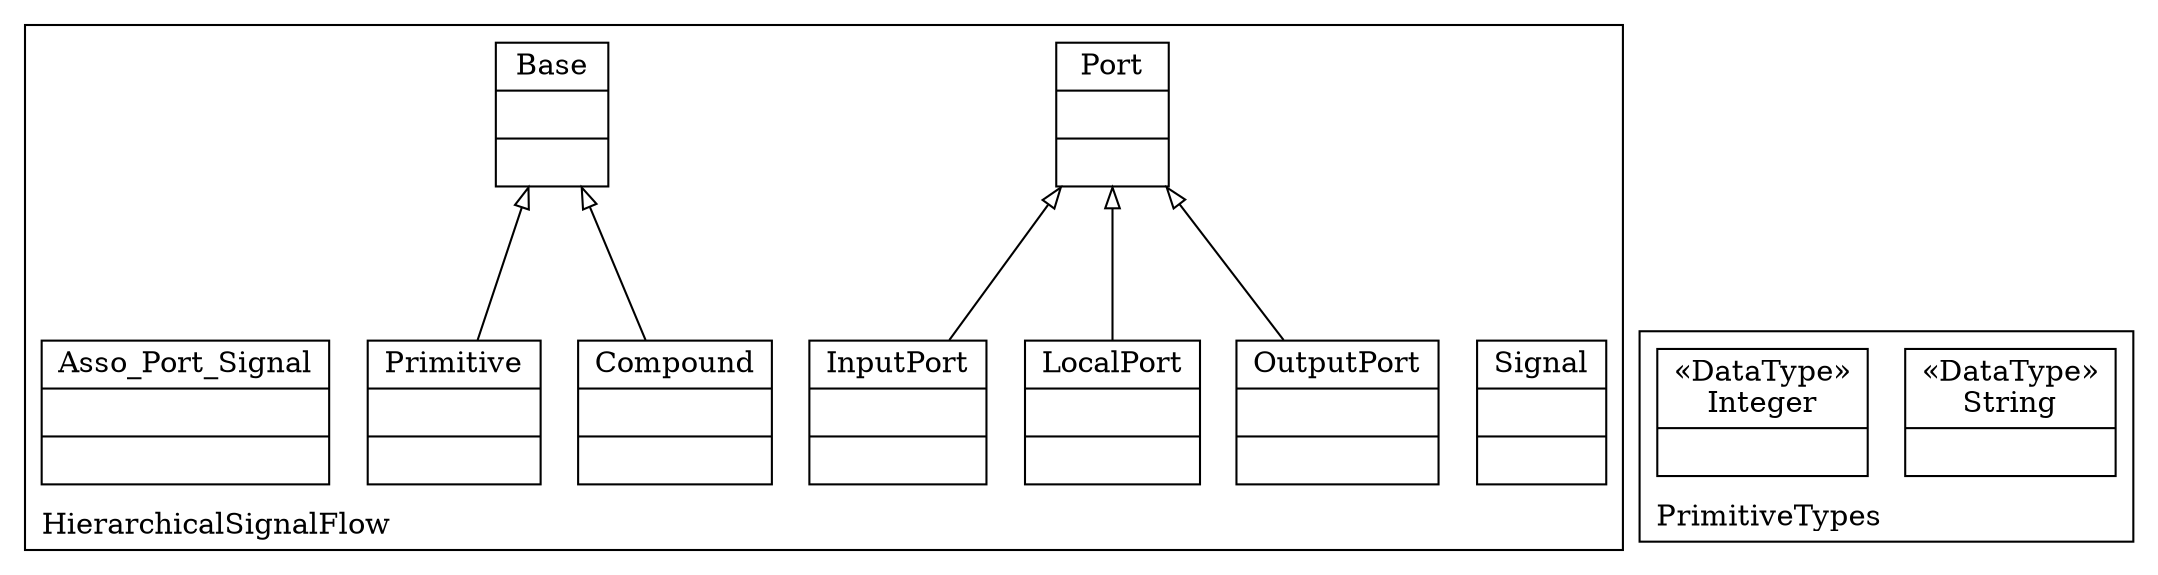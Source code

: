 digraph "KM3 Model in DOT" {
graph[rankdir=BT,labeljust=l,labelloc=t,nodeSep=0.75,compound=true];
 subgraph "cluster_HierarchicalSignalFlow"{
labelloc=t
color=black
label=HierarchicalSignalFlow
 node[shape=record];
Port[label="{Port| | }"]
;
 node[shape=record];
Signal[label="{Signal| | }"]
;
 node[shape=record];
Base[label="{Base| | }"]
;
 node[shape=record];
Compound[label="{Compound| | }"]
 Compound->Base[arrowhead=onormal,group=Base,minlen=2,constraint=true,]
;
 node[shape=record];
InputPort[label="{InputPort| | }"]
 InputPort->Port[arrowhead=onormal,group=Port,minlen=2,constraint=true,]
;
 node[shape=record];
OutputPort[label="{OutputPort| | }"]
 OutputPort->Port[arrowhead=onormal,group=Port,minlen=2,constraint=true,]
;
 node[shape=record];
LocalPort[label="{LocalPort| | }"]
 LocalPort->Port[arrowhead=onormal,group=Port,minlen=2,constraint=true,]
;
 node[shape=record];
Primitive[label="{Primitive| | }"]
 Primitive->Base[arrowhead=onormal,group=Base,minlen=2,constraint=true,]
;
 node[shape=record];
Asso_Port_Signal[label="{Asso_Port_Signal| | }"]
;

} subgraph "cluster_PrimitiveTypes"{
labelloc=t
color=black
label=PrimitiveTypes
 node[shape=record];
String[label="{&#171;DataType&#187;\nString|}"]
;
 node[shape=record];
Integer[label="{&#171;DataType&#187;\nInteger|}"]
;

}
}